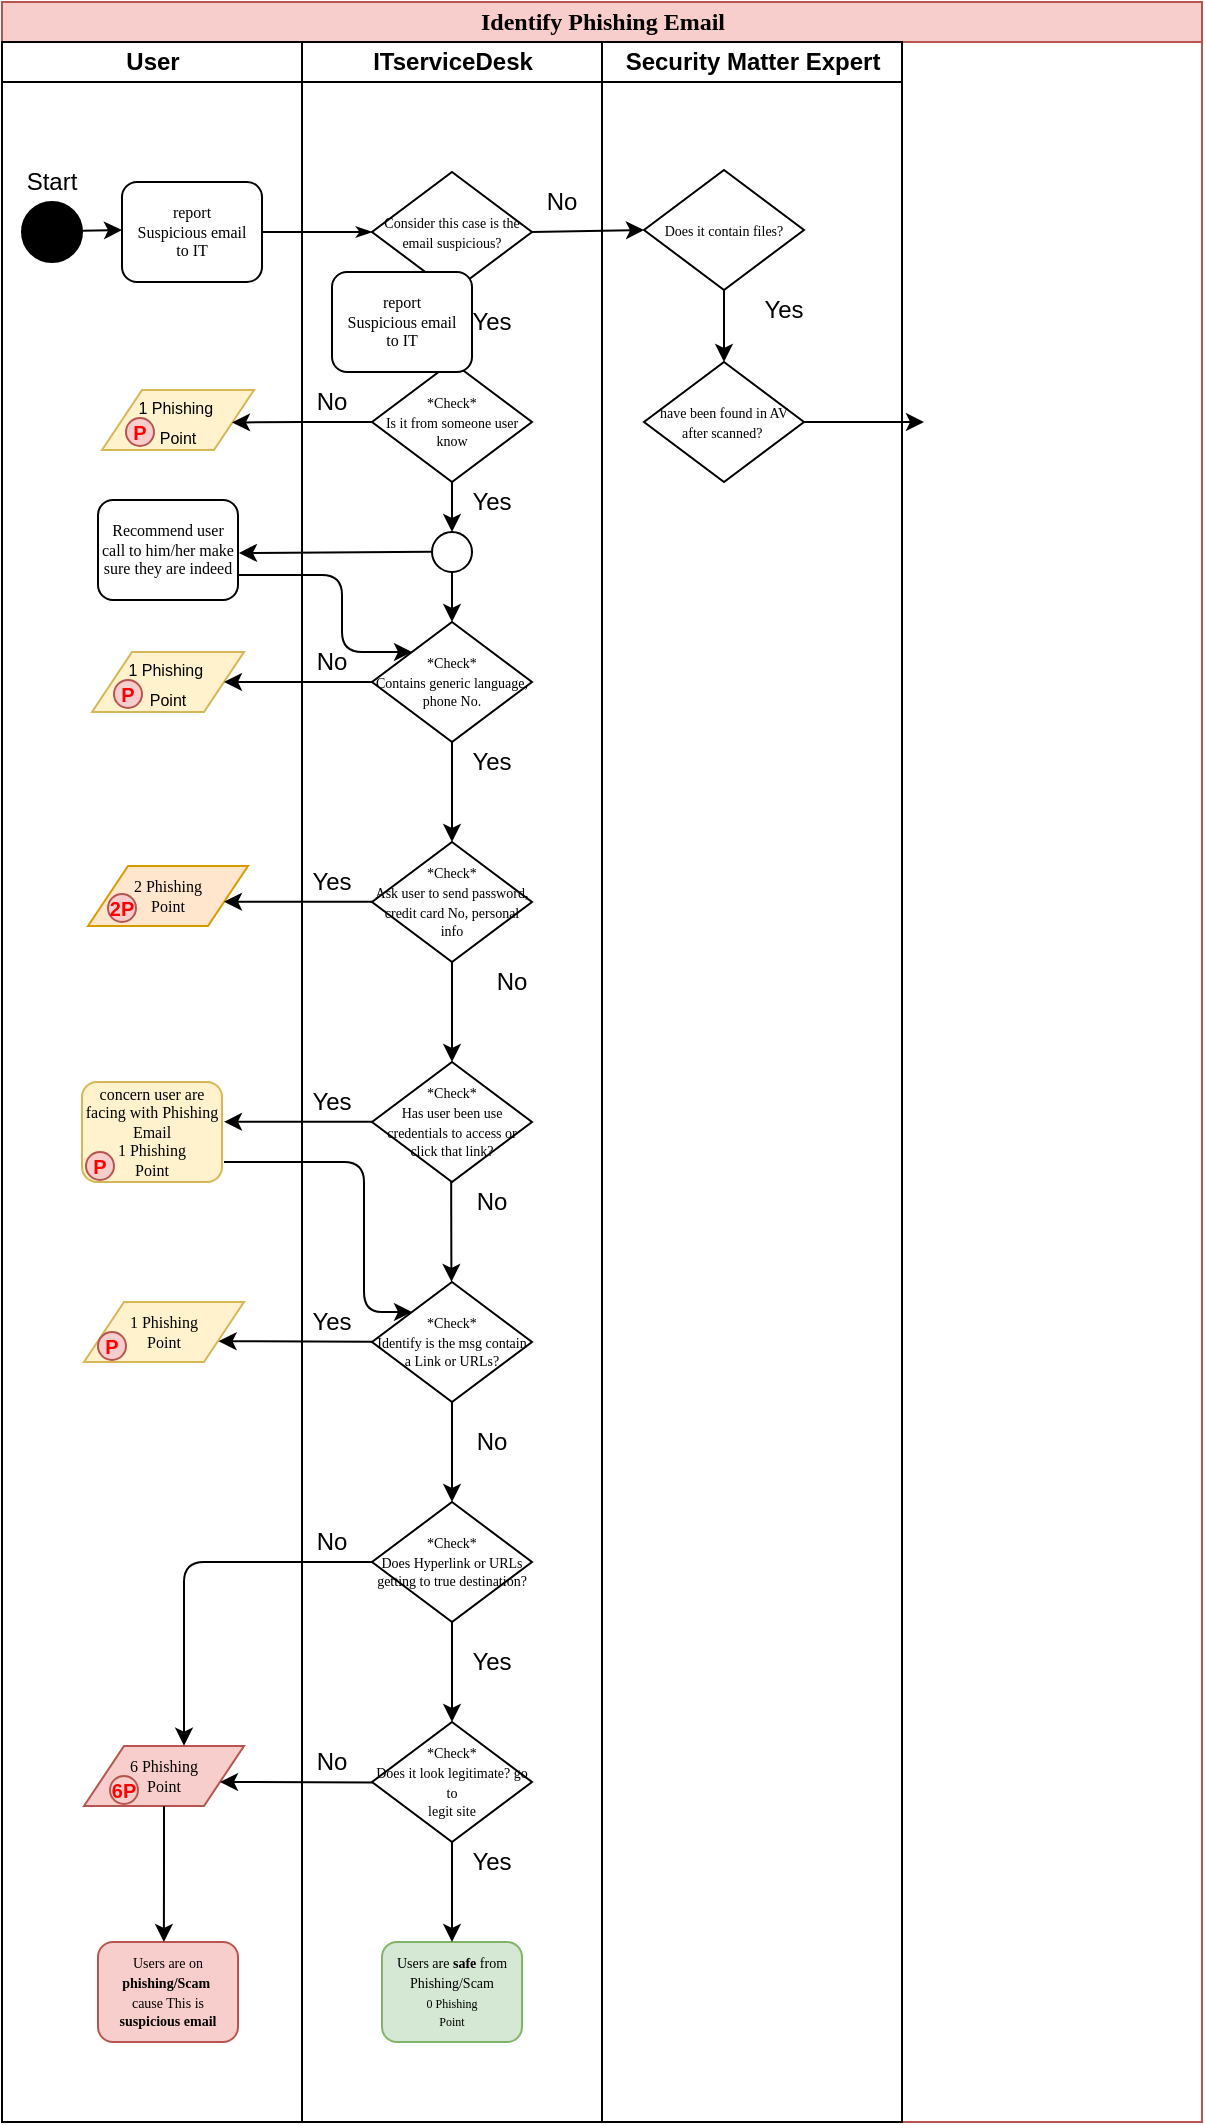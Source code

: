 <mxfile version="14.2.9" type="github">
  <diagram name="Page-1" id="74e2e168-ea6b-b213-b513-2b3c1d86103e">
    <mxGraphModel dx="368" dy="217" grid="1" gridSize="10" guides="1" tooltips="1" connect="1" arrows="1" fold="1" page="1" pageScale="1" pageWidth="1100" pageHeight="850" background="#ffffff" math="0" shadow="0">
      <root>
        <mxCell id="0" />
        <mxCell id="1" parent="0" />
        <mxCell id="77e6c97f196da883-1" value="&lt;font style=&quot;font-size: 12px&quot;&gt;Identify Phishing Email&lt;/font&gt;" style="swimlane;html=1;childLayout=stackLayout;startSize=20;rounded=0;shadow=0;labelBackgroundColor=none;strokeWidth=1;fontFamily=Verdana;fontSize=8;align=center;fillColor=#f8cecc;strokeColor=#b85450;" parent="1" vertex="1">
          <mxGeometry x="199" y="70" width="600" height="1060" as="geometry" />
        </mxCell>
        <mxCell id="77e6c97f196da883-26" style="edgeStyle=orthogonalEdgeStyle;rounded=1;html=1;labelBackgroundColor=none;startArrow=none;startFill=0;startSize=5;endArrow=classicThin;endFill=1;endSize=5;jettySize=auto;orthogonalLoop=1;strokeWidth=1;fontFamily=Verdana;fontSize=8;entryX=0;entryY=0.5;entryDx=0;entryDy=0;" parent="77e6c97f196da883-1" source="77e6c97f196da883-8" target="W1kp0_0xsvQy_MMGJbwP-48" edge="1">
          <mxGeometry relative="1" as="geometry">
            <mxPoint x="190" y="115.083" as="targetPoint" />
          </mxGeometry>
        </mxCell>
        <mxCell id="77e6c97f196da883-2" value="User" style="swimlane;html=1;startSize=20;" parent="77e6c97f196da883-1" vertex="1">
          <mxGeometry y="20" width="150" height="1040" as="geometry">
            <mxRectangle y="20" width="30" height="730" as="alternateBounds" />
          </mxGeometry>
        </mxCell>
        <mxCell id="77e6c97f196da883-8" value="report&lt;br&gt;Suspicious email&lt;br&gt;to IT" style="rounded=1;whiteSpace=wrap;html=1;shadow=0;labelBackgroundColor=none;strokeWidth=1;fontFamily=Verdana;fontSize=8;align=center;" parent="77e6c97f196da883-2" vertex="1">
          <mxGeometry x="60" y="70" width="70" height="50" as="geometry" />
        </mxCell>
        <mxCell id="MuDciHC5nGFlPHXUYhwh-1" value="" style="ellipse;whiteSpace=wrap;html=1;aspect=fixed;fillColor=#000000;" parent="77e6c97f196da883-2" vertex="1">
          <mxGeometry x="10" y="80" width="30" height="30" as="geometry" />
        </mxCell>
        <mxCell id="MuDciHC5nGFlPHXUYhwh-2" value="" style="endArrow=classic;html=1;" parent="77e6c97f196da883-2" edge="1">
          <mxGeometry width="50" height="50" relative="1" as="geometry">
            <mxPoint x="40" y="94.41" as="sourcePoint" />
            <mxPoint x="60" y="94" as="targetPoint" />
          </mxGeometry>
        </mxCell>
        <mxCell id="MuDciHC5nGFlPHXUYhwh-3" value="Start" style="text;html=1;strokeColor=none;fillColor=none;align=center;verticalAlign=middle;whiteSpace=wrap;rounded=0;" parent="77e6c97f196da883-2" vertex="1">
          <mxGeometry x="5" y="60" width="40" height="20" as="geometry" />
        </mxCell>
        <mxCell id="MuDciHC5nGFlPHXUYhwh-36" value="&lt;font style=&quot;font-size: 8px&quot;&gt;1 Phishing&amp;nbsp;&lt;br&gt;Point&lt;br&gt;&lt;/font&gt;" style="shape=parallelogram;perimeter=parallelogramPerimeter;whiteSpace=wrap;html=1;fixedSize=1;fillColor=#fff2cc;strokeColor=#d6b656;" parent="77e6c97f196da883-2" vertex="1">
          <mxGeometry x="50" y="174" width="76" height="30" as="geometry" />
        </mxCell>
        <mxCell id="MuDciHC5nGFlPHXUYhwh-37" value="&lt;font style=&quot;font-size: 8px&quot;&gt;1 Phishing&amp;nbsp;&lt;br&gt;Point&lt;br&gt;&lt;/font&gt;" style="shape=parallelogram;perimeter=parallelogramPerimeter;whiteSpace=wrap;html=1;fixedSize=1;fillColor=#fff2cc;strokeColor=#d6b656;" parent="77e6c97f196da883-2" vertex="1">
          <mxGeometry x="45" y="305" width="76" height="30" as="geometry" />
        </mxCell>
        <mxCell id="MuDciHC5nGFlPHXUYhwh-49" value="2 Phishing&lt;br&gt;Point" style="shape=parallelogram;perimeter=parallelogramPerimeter;whiteSpace=wrap;html=1;fixedSize=1;rounded=0;shadow=0;fontFamily=Verdana;fontSize=8;strokeWidth=1;fillColor=#ffe6cc;strokeColor=#d79b00;" parent="77e6c97f196da883-2" vertex="1">
          <mxGeometry x="43" y="412" width="80" height="30" as="geometry" />
        </mxCell>
        <mxCell id="MuDciHC5nGFlPHXUYhwh-55" value="Recommend user call to him/her make sure they are indeed" style="rounded=1;whiteSpace=wrap;html=1;shadow=0;labelBackgroundColor=none;strokeWidth=1;fontFamily=Verdana;fontSize=8;align=center;" parent="77e6c97f196da883-2" vertex="1">
          <mxGeometry x="48" y="229" width="70" height="50" as="geometry" />
        </mxCell>
        <mxCell id="i7GxGv-wgbGQZuD_S-DZ-4" value="&lt;font style=&quot;font-size: 10px&quot; color=&quot;#ff0000&quot;&gt;&lt;b&gt;P&lt;/b&gt;&lt;/font&gt;" style="ellipse;whiteSpace=wrap;html=1;aspect=fixed;fillColor=#f8cecc;strokeColor=#b85450;" parent="77e6c97f196da883-2" vertex="1">
          <mxGeometry x="62" y="188" width="14" height="14" as="geometry" />
        </mxCell>
        <mxCell id="i7GxGv-wgbGQZuD_S-DZ-5" value="&lt;font style=&quot;font-size: 10px&quot; color=&quot;#ff0000&quot;&gt;&lt;b&gt;P&lt;/b&gt;&lt;/font&gt;" style="ellipse;whiteSpace=wrap;html=1;aspect=fixed;fillColor=#f8cecc;strokeColor=#b85450;" parent="77e6c97f196da883-2" vertex="1">
          <mxGeometry x="56" y="319" width="14" height="14" as="geometry" />
        </mxCell>
        <mxCell id="i7GxGv-wgbGQZuD_S-DZ-6" value="&lt;font style=&quot;font-size: 10px&quot; color=&quot;#ff0000&quot;&gt;&lt;b&gt;2P&lt;/b&gt;&lt;/font&gt;" style="ellipse;whiteSpace=wrap;html=1;aspect=fixed;fillColor=#f8cecc;strokeColor=#b85450;" parent="77e6c97f196da883-2" vertex="1">
          <mxGeometry x="53" y="426" width="14" height="14" as="geometry" />
        </mxCell>
        <mxCell id="W1kp0_0xsvQy_MMGJbwP-27" value="" style="edgeStyle=elbowEdgeStyle;elbow=horizontal;endArrow=classic;html=1;exitX=1;exitY=0.75;exitDx=0;exitDy=0;entryX=0;entryY=0;entryDx=0;entryDy=0;" edge="1" parent="77e6c97f196da883-2" target="MuDciHC5nGFlPHXUYhwh-53">
          <mxGeometry width="50" height="50" relative="1" as="geometry">
            <mxPoint x="111" y="560" as="sourcePoint" />
            <mxPoint x="203" y="610" as="targetPoint" />
            <Array as="points">
              <mxPoint x="181" y="600" />
            </Array>
          </mxGeometry>
        </mxCell>
        <mxCell id="W1kp0_0xsvQy_MMGJbwP-30" value="concern user are facing with Phishing Email&lt;br&gt;1 Phishing &lt;br&gt;Point" style="rounded=1;whiteSpace=wrap;html=1;shadow=0;labelBackgroundColor=none;strokeWidth=1;fontFamily=Verdana;fontSize=8;align=center;fillColor=#fff2cc;strokeColor=#d6b656;" vertex="1" parent="77e6c97f196da883-2">
          <mxGeometry x="40" y="520" width="70" height="50" as="geometry" />
        </mxCell>
        <mxCell id="W1kp0_0xsvQy_MMGJbwP-31" value="1 Phishing&lt;br&gt;Point" style="shape=parallelogram;perimeter=parallelogramPerimeter;whiteSpace=wrap;html=1;fixedSize=1;rounded=0;shadow=0;fontFamily=Verdana;fontSize=8;strokeWidth=1;fillColor=#fff2cc;strokeColor=#d6b656;" vertex="1" parent="77e6c97f196da883-2">
          <mxGeometry x="41" y="630" width="80" height="30" as="geometry" />
        </mxCell>
        <mxCell id="W1kp0_0xsvQy_MMGJbwP-32" value="&lt;font style=&quot;font-size: 10px&quot; color=&quot;#ff0000&quot;&gt;&lt;b&gt;P&lt;/b&gt;&lt;/font&gt;" style="ellipse;whiteSpace=wrap;html=1;aspect=fixed;fillColor=#f8cecc;strokeColor=#b85450;" vertex="1" parent="77e6c97f196da883-2">
          <mxGeometry x="48" y="645" width="14" height="14" as="geometry" />
        </mxCell>
        <mxCell id="W1kp0_0xsvQy_MMGJbwP-33" value="6 Phishing&lt;br&gt;Point" style="shape=parallelogram;perimeter=parallelogramPerimeter;whiteSpace=wrap;html=1;fixedSize=1;rounded=0;shadow=0;fontFamily=Verdana;fontSize=8;strokeWidth=1;fillColor=#f8cecc;strokeColor=#b85450;" vertex="1" parent="77e6c97f196da883-2">
          <mxGeometry x="41" y="852" width="80" height="30" as="geometry" />
        </mxCell>
        <mxCell id="W1kp0_0xsvQy_MMGJbwP-34" value="&lt;font style=&quot;font-size: 10px&quot; color=&quot;#ff0000&quot;&gt;&lt;b&gt;6P&lt;/b&gt;&lt;/font&gt;" style="ellipse;whiteSpace=wrap;html=1;aspect=fixed;fillColor=#f8cecc;strokeColor=#b85450;" vertex="1" parent="77e6c97f196da883-2">
          <mxGeometry x="54" y="867" width="14" height="14" as="geometry" />
        </mxCell>
        <mxCell id="W1kp0_0xsvQy_MMGJbwP-35" value="&lt;font style=&quot;font-size: 10px&quot; color=&quot;#ff0000&quot;&gt;&lt;b&gt;P&lt;/b&gt;&lt;/font&gt;" style="ellipse;whiteSpace=wrap;html=1;aspect=fixed;fillColor=#f8cecc;strokeColor=#b85450;" vertex="1" parent="77e6c97f196da883-2">
          <mxGeometry x="42" y="555" width="14" height="14" as="geometry" />
        </mxCell>
        <mxCell id="W1kp0_0xsvQy_MMGJbwP-38" value="" style="endArrow=classic;html=1;entryX=0.841;entryY=0.654;entryDx=0;entryDy=0;entryPerimeter=0;" edge="1" parent="77e6c97f196da883-2" target="W1kp0_0xsvQy_MMGJbwP-31">
          <mxGeometry width="50" height="50" relative="1" as="geometry">
            <mxPoint x="185" y="649.83" as="sourcePoint" />
            <mxPoint x="111" y="649.83" as="targetPoint" />
          </mxGeometry>
        </mxCell>
        <mxCell id="W1kp0_0xsvQy_MMGJbwP-40" value="" style="endArrow=classic;html=1;entryX=0.841;entryY=0.654;entryDx=0;entryDy=0;entryPerimeter=0;" edge="1" parent="77e6c97f196da883-2">
          <mxGeometry width="50" height="50" relative="1" as="geometry">
            <mxPoint x="185.72" y="870.21" as="sourcePoint" />
            <mxPoint x="109.0" y="870.0" as="targetPoint" />
          </mxGeometry>
        </mxCell>
        <mxCell id="W1kp0_0xsvQy_MMGJbwP-45" value="&lt;font style=&quot;font-size: 7px&quot;&gt;Users are on &lt;b&gt;phishing/Scam&lt;/b&gt;&amp;nbsp;&lt;br&gt;cause This is &lt;b&gt;suspicious email&lt;/b&gt;&lt;/font&gt;" style="rounded=1;whiteSpace=wrap;html=1;shadow=0;labelBackgroundColor=none;strokeWidth=1;fontFamily=Verdana;fontSize=8;align=center;fillColor=#f8cecc;strokeColor=#b85450;" vertex="1" parent="77e6c97f196da883-2">
          <mxGeometry x="48" y="950" width="70" height="50" as="geometry" />
        </mxCell>
        <mxCell id="W1kp0_0xsvQy_MMGJbwP-47" value="" style="edgeStyle=orthogonalEdgeStyle;rounded=0;orthogonalLoop=1;jettySize=auto;html=1;exitX=0.5;exitY=1;exitDx=0;exitDy=0;" edge="1" parent="77e6c97f196da883-2" source="W1kp0_0xsvQy_MMGJbwP-33">
          <mxGeometry relative="1" as="geometry">
            <mxPoint x="80.94" y="900" as="sourcePoint" />
            <mxPoint x="80.94" y="950" as="targetPoint" />
            <Array as="points">
              <mxPoint x="81" y="910" />
            </Array>
          </mxGeometry>
        </mxCell>
        <mxCell id="MuDciHC5nGFlPHXUYhwh-27" value="" style="edgeStyle=orthogonalEdgeStyle;rounded=0;orthogonalLoop=1;jettySize=auto;html=1;entryX=1;entryY=0.5;entryDx=0;entryDy=0;" parent="77e6c97f196da883-1" source="MuDciHC5nGFlPHXUYhwh-5" edge="1">
          <mxGeometry relative="1" as="geometry">
            <mxPoint x="115" y="210.25" as="targetPoint" />
          </mxGeometry>
        </mxCell>
        <mxCell id="77e6c97f196da883-3" value="ITserviceDesk" style="swimlane;html=1;startSize=20;" parent="77e6c97f196da883-1" vertex="1">
          <mxGeometry x="150" y="20" width="150" height="1040" as="geometry">
            <mxRectangle x="150" y="20" width="150" height="800" as="alternateBounds" />
          </mxGeometry>
        </mxCell>
        <mxCell id="MuDciHC5nGFlPHXUYhwh-5" value="&lt;font style=&quot;font-size: 7px&quot;&gt;*Check*&lt;br&gt;Is it from someone user know&lt;/font&gt;" style="rhombus;whiteSpace=wrap;html=1;rounded=0;shadow=0;labelBackgroundColor=none;strokeWidth=1;fontFamily=Verdana;fontSize=8;align=center;" parent="77e6c97f196da883-3" vertex="1">
          <mxGeometry x="35" y="160" width="80" height="60" as="geometry" />
        </mxCell>
        <mxCell id="MuDciHC5nGFlPHXUYhwh-28" value="No" style="text;html=1;strokeColor=none;fillColor=none;align=center;verticalAlign=middle;whiteSpace=wrap;rounded=0;" parent="77e6c97f196da883-3" vertex="1">
          <mxGeometry x="-5" y="170" width="40" height="20" as="geometry" />
        </mxCell>
        <mxCell id="MuDciHC5nGFlPHXUYhwh-29" value="Yes" style="text;html=1;strokeColor=none;fillColor=none;align=center;verticalAlign=middle;whiteSpace=wrap;rounded=0;" parent="77e6c97f196da883-3" vertex="1">
          <mxGeometry x="75" y="220" width="40" height="20" as="geometry" />
        </mxCell>
        <mxCell id="MuDciHC5nGFlPHXUYhwh-25" value="" style="edgeStyle=orthogonalEdgeStyle;rounded=0;orthogonalLoop=1;jettySize=auto;html=1;entryX=0.5;entryY=0;entryDx=0;entryDy=0;" parent="77e6c97f196da883-3" source="MuDciHC5nGFlPHXUYhwh-5" target="MuDciHC5nGFlPHXUYhwh-61" edge="1">
          <mxGeometry relative="1" as="geometry">
            <mxPoint x="75" y="240" as="targetPoint" />
          </mxGeometry>
        </mxCell>
        <mxCell id="MuDciHC5nGFlPHXUYhwh-30" value="&lt;span style=&quot;font-size: 7px&quot;&gt;*Check*&lt;br&gt;Contains generic language, phone No.&lt;br&gt;&lt;/span&gt;" style="rhombus;whiteSpace=wrap;html=1;rounded=0;shadow=0;labelBackgroundColor=none;strokeWidth=1;fontFamily=Verdana;fontSize=8;align=center;" parent="77e6c97f196da883-3" vertex="1">
          <mxGeometry x="35" y="290" width="80" height="60" as="geometry" />
        </mxCell>
        <mxCell id="MuDciHC5nGFlPHXUYhwh-45" value="No" style="text;html=1;strokeColor=none;fillColor=none;align=center;verticalAlign=middle;whiteSpace=wrap;rounded=0;" parent="77e6c97f196da883-3" vertex="1">
          <mxGeometry x="-5" y="300" width="40" height="20" as="geometry" />
        </mxCell>
        <mxCell id="MuDciHC5nGFlPHXUYhwh-46" value="&lt;span style=&quot;font-size: 7px&quot;&gt;*Check*&lt;br&gt;Ask user to send password, credit card No, personal info&lt;br&gt;&lt;/span&gt;" style="rhombus;whiteSpace=wrap;html=1;rounded=0;shadow=0;labelBackgroundColor=none;strokeWidth=1;fontFamily=Verdana;fontSize=8;align=center;" parent="77e6c97f196da883-3" vertex="1">
          <mxGeometry x="35" y="400" width="80" height="60" as="geometry" />
        </mxCell>
        <mxCell id="MuDciHC5nGFlPHXUYhwh-47" value="" style="edgeStyle=orthogonalEdgeStyle;rounded=0;orthogonalLoop=1;jettySize=auto;html=1;" parent="77e6c97f196da883-3" source="MuDciHC5nGFlPHXUYhwh-30" target="MuDciHC5nGFlPHXUYhwh-46" edge="1">
          <mxGeometry relative="1" as="geometry" />
        </mxCell>
        <mxCell id="MuDciHC5nGFlPHXUYhwh-48" value="Yes" style="text;html=1;strokeColor=none;fillColor=none;align=center;verticalAlign=middle;whiteSpace=wrap;rounded=0;" parent="77e6c97f196da883-3" vertex="1">
          <mxGeometry x="75" y="350" width="40" height="20" as="geometry" />
        </mxCell>
        <mxCell id="MuDciHC5nGFlPHXUYhwh-51" value="Yes" style="text;html=1;strokeColor=none;fillColor=none;align=center;verticalAlign=middle;whiteSpace=wrap;rounded=0;" parent="77e6c97f196da883-3" vertex="1">
          <mxGeometry x="-5" y="410" width="40" height="20" as="geometry" />
        </mxCell>
        <mxCell id="MuDciHC5nGFlPHXUYhwh-52" value="No" style="text;html=1;strokeColor=none;fillColor=none;align=center;verticalAlign=middle;whiteSpace=wrap;rounded=0;" parent="77e6c97f196da883-3" vertex="1">
          <mxGeometry x="85" y="460" width="40" height="20" as="geometry" />
        </mxCell>
        <mxCell id="MuDciHC5nGFlPHXUYhwh-53" value="&lt;span style=&quot;font-size: 7px&quot;&gt;*Check*&lt;br&gt;&lt;/span&gt;&lt;span style=&quot;font-size: 7px&quot;&gt;Identify is the msg contain a Link or URLs?&lt;/span&gt;" style="rhombus;whiteSpace=wrap;html=1;rounded=0;shadow=0;labelBackgroundColor=none;strokeWidth=1;fontFamily=Verdana;fontSize=8;align=center;" parent="77e6c97f196da883-3" vertex="1">
          <mxGeometry x="35" y="620" width="80" height="60" as="geometry" />
        </mxCell>
        <mxCell id="MuDciHC5nGFlPHXUYhwh-58" value="" style="endArrow=classic;html=1;entryX=1;entryY=0.5;entryDx=0;entryDy=0;" parent="77e6c97f196da883-3" target="MuDciHC5nGFlPHXUYhwh-37" edge="1">
          <mxGeometry width="50" height="50" relative="1" as="geometry">
            <mxPoint x="35" y="320" as="sourcePoint" />
            <mxPoint x="85" y="270" as="targetPoint" />
          </mxGeometry>
        </mxCell>
        <mxCell id="MuDciHC5nGFlPHXUYhwh-60" value="" style="endArrow=classic;html=1;entryX=1;entryY=0.5;entryDx=0;entryDy=0;" parent="77e6c97f196da883-3" edge="1">
          <mxGeometry width="50" height="50" relative="1" as="geometry">
            <mxPoint x="35" y="429.83" as="sourcePoint" />
            <mxPoint x="-39" y="429.83" as="targetPoint" />
          </mxGeometry>
        </mxCell>
        <mxCell id="MuDciHC5nGFlPHXUYhwh-61" value="" style="ellipse;whiteSpace=wrap;html=1;aspect=fixed;fillColor=#FFFFFF;" parent="77e6c97f196da883-3" vertex="1">
          <mxGeometry x="65" y="245" width="20" height="20" as="geometry" />
        </mxCell>
        <mxCell id="MuDciHC5nGFlPHXUYhwh-62" value="" style="endArrow=classic;html=1;exitX=0.5;exitY=1;exitDx=0;exitDy=0;" parent="77e6c97f196da883-3" source="MuDciHC5nGFlPHXUYhwh-61" edge="1">
          <mxGeometry width="50" height="50" relative="1" as="geometry">
            <mxPoint x="75" y="270" as="sourcePoint" />
            <mxPoint x="75" y="290" as="targetPoint" />
          </mxGeometry>
        </mxCell>
        <mxCell id="MuDciHC5nGFlPHXUYhwh-64" value="" style="endArrow=classic;html=1;entryX=1.007;entryY=0.53;entryDx=0;entryDy=0;entryPerimeter=0;" parent="77e6c97f196da883-3" target="MuDciHC5nGFlPHXUYhwh-55" edge="1">
          <mxGeometry width="50" height="50" relative="1" as="geometry">
            <mxPoint x="65" y="254.92" as="sourcePoint" />
            <mxPoint x="5" y="254.92" as="targetPoint" />
          </mxGeometry>
        </mxCell>
        <mxCell id="MuDciHC5nGFlPHXUYhwh-66" value="" style="endArrow=classic;html=1;entryX=1;entryY=0.5;entryDx=0;entryDy=0;" parent="77e6c97f196da883-3" edge="1">
          <mxGeometry width="50" height="50" relative="1" as="geometry">
            <mxPoint x="35" y="539.9" as="sourcePoint" />
            <mxPoint x="-39" y="539.9" as="targetPoint" />
          </mxGeometry>
        </mxCell>
        <mxCell id="MuDciHC5nGFlPHXUYhwh-67" value="No" style="text;html=1;strokeColor=none;fillColor=none;align=center;verticalAlign=middle;whiteSpace=wrap;rounded=0;" parent="77e6c97f196da883-3" vertex="1">
          <mxGeometry x="75" y="570" width="40" height="20" as="geometry" />
        </mxCell>
        <mxCell id="MuDciHC5nGFlPHXUYhwh-69" value="Yes" style="text;html=1;strokeColor=none;fillColor=none;align=center;verticalAlign=middle;whiteSpace=wrap;rounded=0;" parent="77e6c97f196da883-3" vertex="1">
          <mxGeometry x="-5" y="520" width="40" height="20" as="geometry" />
        </mxCell>
        <mxCell id="W1kp0_0xsvQy_MMGJbwP-1" value="&lt;span style=&quot;font-size: 7px&quot;&gt;*Check*&lt;br&gt;&lt;/span&gt;&lt;span style=&quot;font-size: 7px&quot;&gt;Does Hyperlink or URLs getting to true destination?&lt;/span&gt;" style="rhombus;whiteSpace=wrap;html=1;rounded=0;shadow=0;labelBackgroundColor=none;strokeWidth=1;fontFamily=Verdana;fontSize=8;align=center;" vertex="1" parent="77e6c97f196da883-3">
          <mxGeometry x="35" y="730" width="80" height="60" as="geometry" />
        </mxCell>
        <mxCell id="W1kp0_0xsvQy_MMGJbwP-2" value="" style="edgeStyle=orthogonalEdgeStyle;rounded=0;orthogonalLoop=1;jettySize=auto;html=1;" edge="1" parent="77e6c97f196da883-3" source="MuDciHC5nGFlPHXUYhwh-53" target="W1kp0_0xsvQy_MMGJbwP-1">
          <mxGeometry relative="1" as="geometry" />
        </mxCell>
        <mxCell id="W1kp0_0xsvQy_MMGJbwP-8" value="&lt;span style=&quot;font-size: 7px&quot;&gt;*Check*&lt;br&gt;Does it look legitimate? go to &lt;br&gt;legit site&lt;/span&gt;" style="rhombus;whiteSpace=wrap;html=1;rounded=0;shadow=0;labelBackgroundColor=none;strokeWidth=1;fontFamily=Verdana;fontSize=8;align=center;" vertex="1" parent="77e6c97f196da883-3">
          <mxGeometry x="35" y="840" width="80" height="60" as="geometry" />
        </mxCell>
        <mxCell id="W1kp0_0xsvQy_MMGJbwP-9" value="" style="edgeStyle=orthogonalEdgeStyle;rounded=0;orthogonalLoop=1;jettySize=auto;html=1;" edge="1" parent="77e6c97f196da883-3" source="W1kp0_0xsvQy_MMGJbwP-1" target="W1kp0_0xsvQy_MMGJbwP-8">
          <mxGeometry relative="1" as="geometry" />
        </mxCell>
        <mxCell id="W1kp0_0xsvQy_MMGJbwP-16" value="Yes" style="text;html=1;strokeColor=none;fillColor=none;align=center;verticalAlign=middle;whiteSpace=wrap;rounded=0;" vertex="1" parent="77e6c97f196da883-3">
          <mxGeometry x="-5" y="630" width="40" height="20" as="geometry" />
        </mxCell>
        <mxCell id="W1kp0_0xsvQy_MMGJbwP-17" value="No" style="text;html=1;strokeColor=none;fillColor=none;align=center;verticalAlign=middle;whiteSpace=wrap;rounded=0;" vertex="1" parent="77e6c97f196da883-3">
          <mxGeometry x="75" y="690" width="40" height="20" as="geometry" />
        </mxCell>
        <mxCell id="W1kp0_0xsvQy_MMGJbwP-18" value="Yes" style="text;html=1;strokeColor=none;fillColor=none;align=center;verticalAlign=middle;whiteSpace=wrap;rounded=0;" vertex="1" parent="77e6c97f196da883-3">
          <mxGeometry x="75" y="800" width="40" height="20" as="geometry" />
        </mxCell>
        <mxCell id="W1kp0_0xsvQy_MMGJbwP-19" value="No" style="text;html=1;strokeColor=none;fillColor=none;align=center;verticalAlign=middle;whiteSpace=wrap;rounded=0;" vertex="1" parent="77e6c97f196da883-3">
          <mxGeometry x="-5" y="740" width="40" height="20" as="geometry" />
        </mxCell>
        <mxCell id="W1kp0_0xsvQy_MMGJbwP-20" value="&lt;span style=&quot;font-size: 7px&quot;&gt;Users are&lt;b&gt; safe &lt;/b&gt;from Phishing/Scam&lt;br&gt;&lt;/span&gt;&lt;font style=&quot;font-size: 6px&quot;&gt;0 Phishing&lt;br&gt;Point&lt;/font&gt;&lt;span style=&quot;font-size: 7px&quot;&gt;&lt;br&gt;&lt;/span&gt;" style="rounded=1;whiteSpace=wrap;html=1;shadow=0;labelBackgroundColor=none;strokeWidth=1;fontFamily=Verdana;fontSize=8;align=center;fillColor=#d5e8d4;strokeColor=#82b366;" vertex="1" parent="77e6c97f196da883-3">
          <mxGeometry x="40" y="950" width="70" height="50" as="geometry" />
        </mxCell>
        <mxCell id="W1kp0_0xsvQy_MMGJbwP-23" value="&lt;span style=&quot;font-size: 7px&quot;&gt;*Check*&lt;/span&gt;&lt;br&gt;&lt;span style=&quot;font-size: 7px&quot;&gt;Has user been use credentials to access or click that link?&lt;/span&gt;" style="rhombus;whiteSpace=wrap;html=1;rounded=0;shadow=0;labelBackgroundColor=none;strokeWidth=1;fontFamily=Verdana;fontSize=8;align=center;" vertex="1" parent="77e6c97f196da883-3">
          <mxGeometry x="35" y="510" width="80" height="60" as="geometry" />
        </mxCell>
        <mxCell id="W1kp0_0xsvQy_MMGJbwP-24" value="" style="edgeStyle=orthogonalEdgeStyle;rounded=0;orthogonalLoop=1;jettySize=auto;html=1;entryX=0.5;entryY=0;entryDx=0;entryDy=0;" edge="1" parent="77e6c97f196da883-3" source="MuDciHC5nGFlPHXUYhwh-46" target="W1kp0_0xsvQy_MMGJbwP-23">
          <mxGeometry relative="1" as="geometry" />
        </mxCell>
        <mxCell id="W1kp0_0xsvQy_MMGJbwP-25" value="" style="edgeStyle=orthogonalEdgeStyle;rounded=0;orthogonalLoop=1;jettySize=auto;html=1;entryX=0.489;entryY=-0.001;entryDx=0;entryDy=0;entryPerimeter=0;" edge="1" parent="77e6c97f196da883-3">
          <mxGeometry relative="1" as="geometry">
            <mxPoint x="74.6" y="570" as="sourcePoint" />
            <mxPoint x="74.72" y="619.94" as="targetPoint" />
            <Array as="points">
              <mxPoint x="74.6" y="579.94" />
              <mxPoint x="74.6" y="579.94" />
            </Array>
          </mxGeometry>
        </mxCell>
        <mxCell id="W1kp0_0xsvQy_MMGJbwP-37" value="" style="edgeStyle=orthogonalEdgeStyle;rounded=0;orthogonalLoop=1;jettySize=auto;html=1;" edge="1" parent="77e6c97f196da883-3">
          <mxGeometry relative="1" as="geometry">
            <mxPoint x="75" y="900" as="sourcePoint" />
            <mxPoint x="75" y="950" as="targetPoint" />
          </mxGeometry>
        </mxCell>
        <mxCell id="W1kp0_0xsvQy_MMGJbwP-41" value="No" style="text;html=1;strokeColor=none;fillColor=none;align=center;verticalAlign=middle;whiteSpace=wrap;rounded=0;" vertex="1" parent="77e6c97f196da883-3">
          <mxGeometry x="-5" y="850" width="40" height="20" as="geometry" />
        </mxCell>
        <mxCell id="W1kp0_0xsvQy_MMGJbwP-42" value="Yes" style="text;html=1;strokeColor=none;fillColor=none;align=center;verticalAlign=middle;whiteSpace=wrap;rounded=0;" vertex="1" parent="77e6c97f196da883-3">
          <mxGeometry x="75" y="900" width="40" height="20" as="geometry" />
        </mxCell>
        <mxCell id="W1kp0_0xsvQy_MMGJbwP-44" value="" style="edgeStyle=segmentEdgeStyle;endArrow=classic;html=1;entryX=0.625;entryY=-0.005;entryDx=0;entryDy=0;entryPerimeter=0;" edge="1" parent="77e6c97f196da883-3" target="W1kp0_0xsvQy_MMGJbwP-33">
          <mxGeometry width="50" height="50" relative="1" as="geometry">
            <mxPoint x="35" y="760" as="sourcePoint" />
            <mxPoint x="-49" y="830" as="targetPoint" />
            <Array as="points">
              <mxPoint x="-59" y="760" />
            </Array>
          </mxGeometry>
        </mxCell>
        <mxCell id="W1kp0_0xsvQy_MMGJbwP-48" value="&lt;span style=&quot;font-size: 7px&quot;&gt;Consider this case is the email suspicious?&lt;/span&gt;" style="rhombus;whiteSpace=wrap;html=1;rounded=0;shadow=0;labelBackgroundColor=none;strokeWidth=1;fontFamily=Verdana;fontSize=8;align=center;" vertex="1" parent="77e6c97f196da883-3">
          <mxGeometry x="35" y="65" width="80" height="60" as="geometry" />
        </mxCell>
        <mxCell id="W1kp0_0xsvQy_MMGJbwP-51" value="" style="endArrow=classic;html=1;" edge="1" parent="77e6c97f196da883-3">
          <mxGeometry width="50" height="50" relative="1" as="geometry">
            <mxPoint x="74.6" y="125" as="sourcePoint" />
            <mxPoint x="75" y="160" as="targetPoint" />
          </mxGeometry>
        </mxCell>
        <mxCell id="W1kp0_0xsvQy_MMGJbwP-52" value="Yes" style="text;html=1;strokeColor=none;fillColor=none;align=center;verticalAlign=middle;whiteSpace=wrap;rounded=0;" vertex="1" parent="77e6c97f196da883-3">
          <mxGeometry x="75" y="130" width="40" height="20" as="geometry" />
        </mxCell>
        <mxCell id="W1kp0_0xsvQy_MMGJbwP-53" value="No" style="text;html=1;strokeColor=none;fillColor=none;align=center;verticalAlign=middle;whiteSpace=wrap;rounded=0;" vertex="1" parent="77e6c97f196da883-3">
          <mxGeometry x="110" y="70" width="40" height="20" as="geometry" />
        </mxCell>
        <mxCell id="W1kp0_0xsvQy_MMGJbwP-65" value="report&lt;br&gt;Suspicious email&lt;br&gt;to IT" style="rounded=1;whiteSpace=wrap;html=1;shadow=0;labelBackgroundColor=none;strokeWidth=1;fontFamily=Verdana;fontSize=8;align=center;" vertex="1" parent="77e6c97f196da883-3">
          <mxGeometry x="15" y="115" width="70" height="50" as="geometry" />
        </mxCell>
        <mxCell id="i7GxGv-wgbGQZuD_S-DZ-3" value="" style="edgeStyle=elbowEdgeStyle;elbow=horizontal;endArrow=classic;html=1;exitX=1;exitY=0.75;exitDx=0;exitDy=0;entryX=0;entryY=0;entryDx=0;entryDy=0;" parent="77e6c97f196da883-1" source="MuDciHC5nGFlPHXUYhwh-55" target="MuDciHC5nGFlPHXUYhwh-30" edge="1">
          <mxGeometry width="50" height="50" relative="1" as="geometry">
            <mxPoint x="90" y="320" as="sourcePoint" />
            <mxPoint x="170" y="300" as="targetPoint" />
            <Array as="points">
              <mxPoint x="170" y="310" />
            </Array>
          </mxGeometry>
        </mxCell>
        <mxCell id="IIC65LZzhOmQtka3oOP7-2" value="Security Matter Expert" style="swimlane;html=1;startSize=20;" parent="77e6c97f196da883-1" vertex="1">
          <mxGeometry x="300" y="20" width="150" height="1040" as="geometry">
            <mxRectangle x="300" y="20" width="150" height="800" as="alternateBounds" />
          </mxGeometry>
        </mxCell>
        <mxCell id="W1kp0_0xsvQy_MMGJbwP-58" value="&lt;span style=&quot;font-size: 7px&quot;&gt;Does it contain files?&lt;/span&gt;" style="rhombus;whiteSpace=wrap;html=1;rounded=0;shadow=0;labelBackgroundColor=none;strokeWidth=1;fontFamily=Verdana;fontSize=8;align=center;" vertex="1" parent="IIC65LZzhOmQtka3oOP7-2">
          <mxGeometry x="21" y="64" width="80" height="60" as="geometry" />
        </mxCell>
        <mxCell id="W1kp0_0xsvQy_MMGJbwP-60" value="Yes" style="text;html=1;strokeColor=none;fillColor=none;align=center;verticalAlign=middle;whiteSpace=wrap;rounded=0;" vertex="1" parent="IIC65LZzhOmQtka3oOP7-2">
          <mxGeometry x="71" y="124" width="40" height="20" as="geometry" />
        </mxCell>
        <mxCell id="W1kp0_0xsvQy_MMGJbwP-61" value="&lt;span style=&quot;font-size: 7px&quot;&gt;have been found in AV after scanned?&amp;nbsp;&lt;/span&gt;" style="rhombus;whiteSpace=wrap;html=1;rounded=0;shadow=0;labelBackgroundColor=none;strokeWidth=1;fontFamily=Verdana;fontSize=8;align=center;" vertex="1" parent="IIC65LZzhOmQtka3oOP7-2">
          <mxGeometry x="21" y="160" width="80" height="60" as="geometry" />
        </mxCell>
        <mxCell id="W1kp0_0xsvQy_MMGJbwP-62" value="" style="edgeStyle=orthogonalEdgeStyle;rounded=0;orthogonalLoop=1;jettySize=auto;html=1;" edge="1" parent="IIC65LZzhOmQtka3oOP7-2" source="W1kp0_0xsvQy_MMGJbwP-58" target="W1kp0_0xsvQy_MMGJbwP-61">
          <mxGeometry relative="1" as="geometry" />
        </mxCell>
        <mxCell id="W1kp0_0xsvQy_MMGJbwP-57" value="" style="endArrow=classic;html=1;exitX=1;exitY=0.5;exitDx=0;exitDy=0;" edge="1" parent="77e6c97f196da883-1" source="W1kp0_0xsvQy_MMGJbwP-48">
          <mxGeometry width="50" height="50" relative="1" as="geometry">
            <mxPoint x="251" y="150" as="sourcePoint" />
            <mxPoint x="321" y="114" as="targetPoint" />
          </mxGeometry>
        </mxCell>
        <mxCell id="W1kp0_0xsvQy_MMGJbwP-64" value="" style="edgeStyle=orthogonalEdgeStyle;rounded=0;orthogonalLoop=1;jettySize=auto;html=1;" edge="1" parent="1" source="W1kp0_0xsvQy_MMGJbwP-61">
          <mxGeometry relative="1" as="geometry">
            <mxPoint x="660" y="280" as="targetPoint" />
          </mxGeometry>
        </mxCell>
      </root>
    </mxGraphModel>
  </diagram>
</mxfile>
